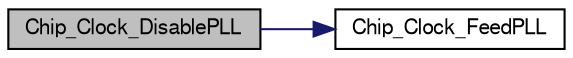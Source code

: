 digraph "Chip_Clock_DisablePLL"
{
  edge [fontname="FreeSans",fontsize="10",labelfontname="FreeSans",labelfontsize="10"];
  node [fontname="FreeSans",fontsize="10",shape=record];
  rankdir="LR";
  Node1 [label="Chip_Clock_DisablePLL",height=0.2,width=0.4,color="black", fillcolor="grey75", style="filled", fontcolor="black"];
  Node1 -> Node2 [color="midnightblue",fontsize="10",style="solid"];
  Node2 [label="Chip_Clock_FeedPLL",height=0.2,width=0.4,color="black", fillcolor="white", style="filled",URL="$group__CLOCK__17XX__40XX.html#ga4d4cc965838cf2c5cddafd07aa66a790",tooltip="Feeds a PLL. "];
}
